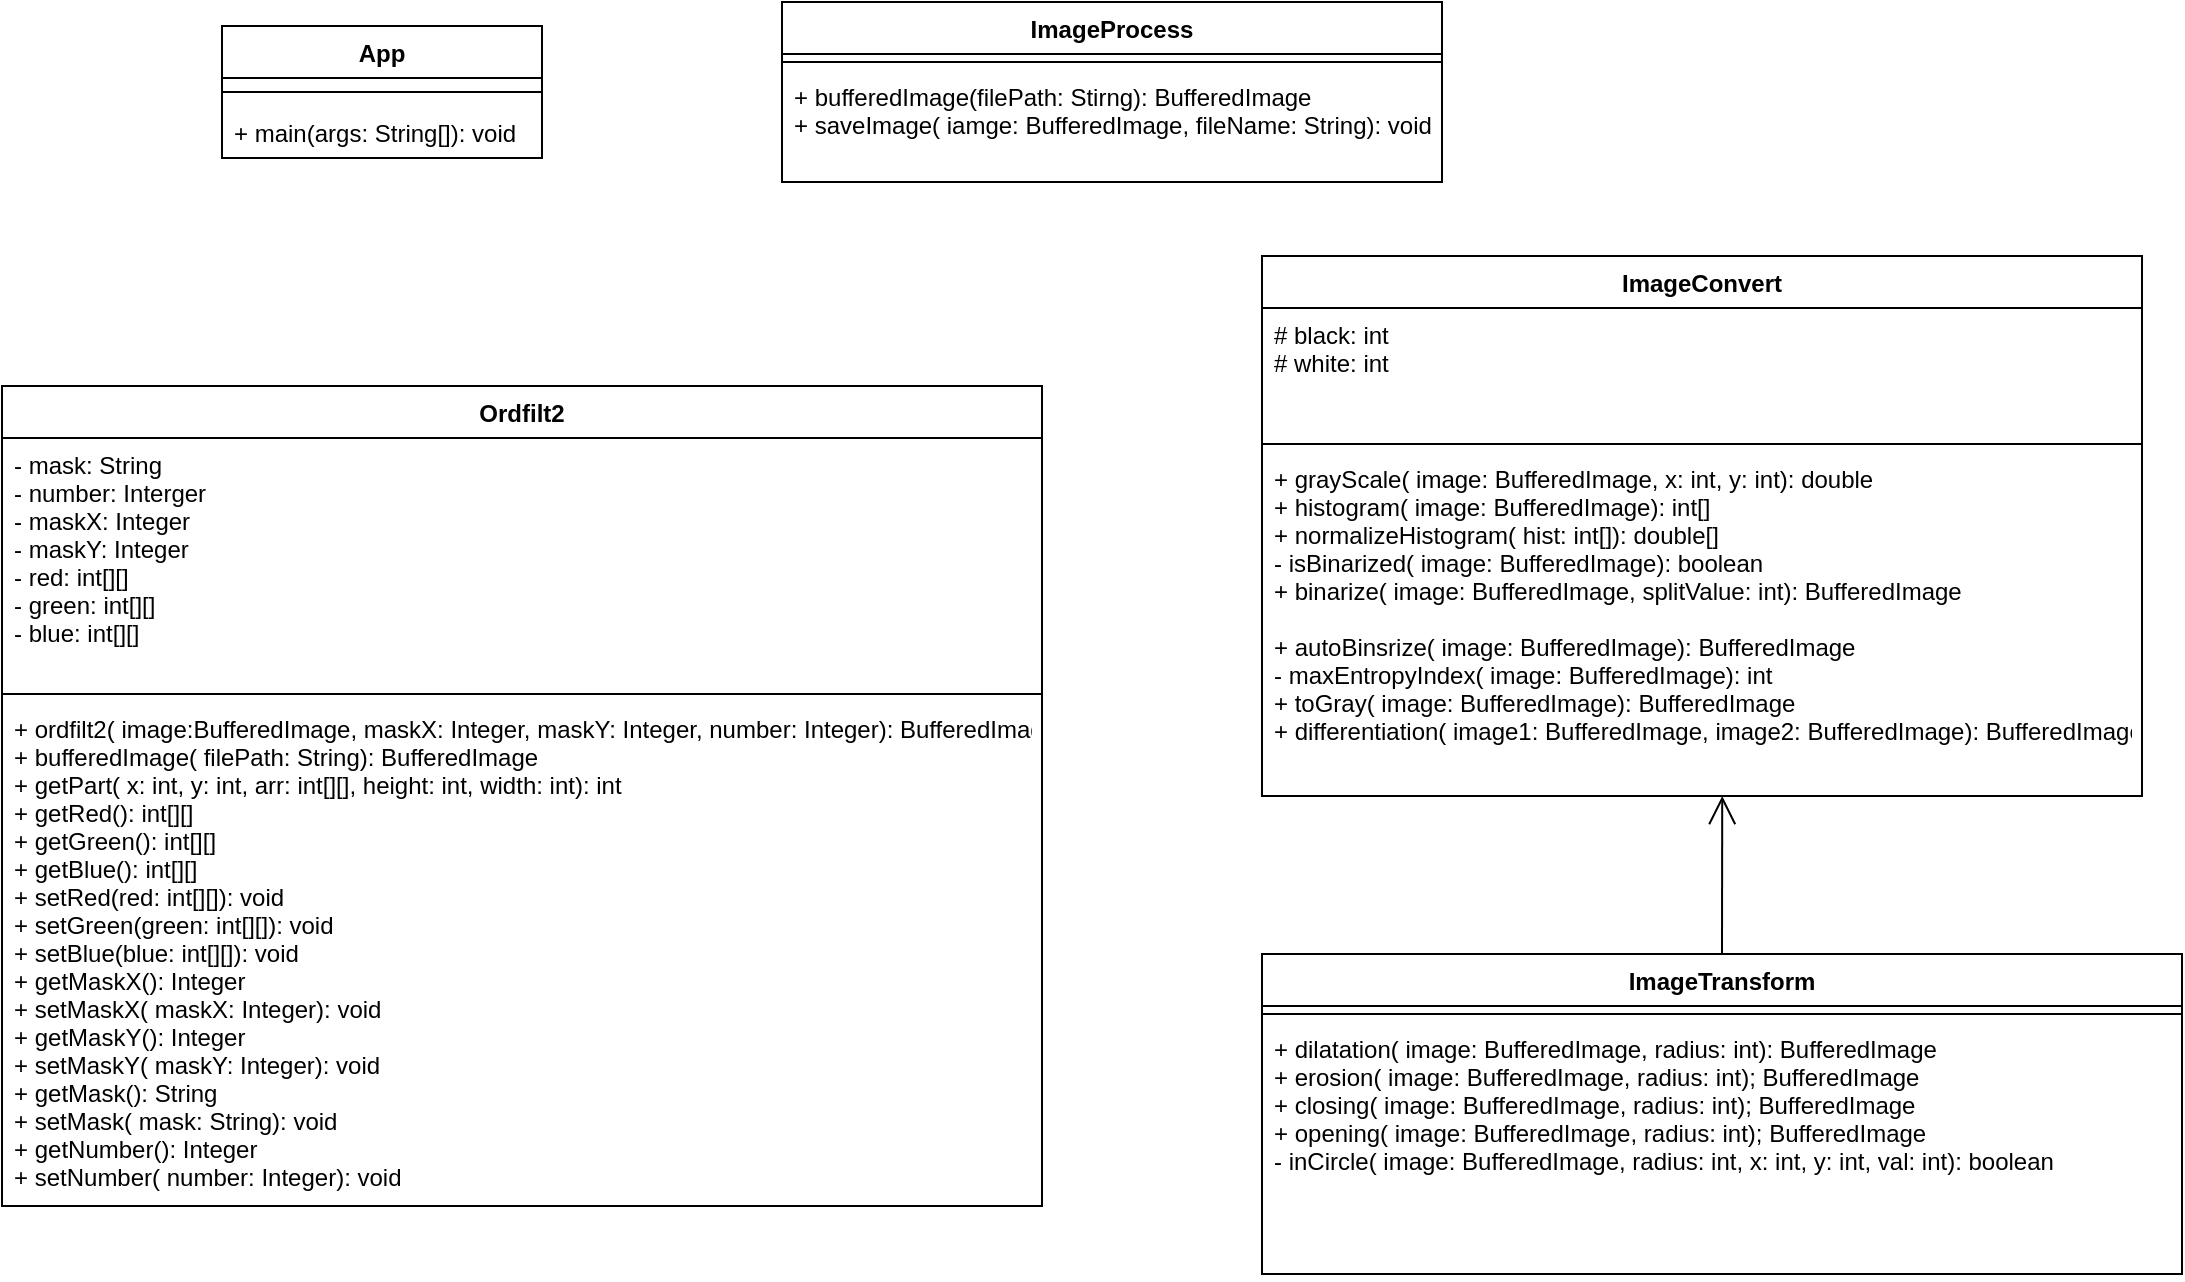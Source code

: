 <mxfile version="10.6.6" type="device"><diagram id="gnFNpRYF3rrFBi0ZY-wQ" name="Page-1"><mxGraphModel dx="1010" dy="577" grid="1" gridSize="10" guides="1" tooltips="1" connect="1" arrows="1" fold="1" page="1" pageScale="1" pageWidth="827" pageHeight="1169" math="0" shadow="0"><root><mxCell id="0"/><mxCell id="1" parent="0"/><mxCell id="xt45OHaY288_jbGZtXkl-1" value="App" style="swimlane;fontStyle=1;align=center;verticalAlign=top;childLayout=stackLayout;horizontal=1;startSize=26;horizontalStack=0;resizeParent=1;resizeParentMax=0;resizeLast=0;collapsible=1;marginBottom=0;" vertex="1" parent="1"><mxGeometry x="160" y="67" width="160" height="66" as="geometry"/></mxCell><mxCell id="xt45OHaY288_jbGZtXkl-3" value="" style="line;strokeWidth=1;fillColor=none;align=left;verticalAlign=middle;spacingTop=-1;spacingLeft=3;spacingRight=3;rotatable=0;labelPosition=right;points=[];portConstraint=eastwest;" vertex="1" parent="xt45OHaY288_jbGZtXkl-1"><mxGeometry y="26" width="160" height="14" as="geometry"/></mxCell><mxCell id="xt45OHaY288_jbGZtXkl-4" value="+ main(args: String[]): void" style="text;strokeColor=none;fillColor=none;align=left;verticalAlign=top;spacingLeft=4;spacingRight=4;overflow=hidden;rotatable=0;points=[[0,0.5],[1,0.5]];portConstraint=eastwest;" vertex="1" parent="xt45OHaY288_jbGZtXkl-1"><mxGeometry y="40" width="160" height="26" as="geometry"/></mxCell><mxCell id="xt45OHaY288_jbGZtXkl-5" value="ImageConvert" style="swimlane;fontStyle=1;align=center;verticalAlign=top;childLayout=stackLayout;horizontal=1;startSize=26;horizontalStack=0;resizeParent=1;resizeParentMax=0;resizeLast=0;collapsible=1;marginBottom=0;" vertex="1" parent="1"><mxGeometry x="680" y="182" width="440" height="270" as="geometry"/></mxCell><mxCell id="xt45OHaY288_jbGZtXkl-6" value="# black: int&#xA;# white: int&#xA;" style="text;strokeColor=none;fillColor=none;align=left;verticalAlign=top;spacingLeft=4;spacingRight=4;overflow=hidden;rotatable=0;points=[[0,0.5],[1,0.5]];portConstraint=eastwest;" vertex="1" parent="xt45OHaY288_jbGZtXkl-5"><mxGeometry y="26" width="440" height="64" as="geometry"/></mxCell><mxCell id="xt45OHaY288_jbGZtXkl-7" value="" style="line;strokeWidth=1;fillColor=none;align=left;verticalAlign=middle;spacingTop=-1;spacingLeft=3;spacingRight=3;rotatable=0;labelPosition=right;points=[];portConstraint=eastwest;" vertex="1" parent="xt45OHaY288_jbGZtXkl-5"><mxGeometry y="90" width="440" height="8" as="geometry"/></mxCell><mxCell id="xt45OHaY288_jbGZtXkl-8" value="+ grayScale( image: BufferedImage, x: int, y: int): double&#xA;+ histogram( image: BufferedImage): int[]&#xA;+ normalizeHistogram( hist: int[]): double[]&#xA;- isBinarized( image: BufferedImage): boolean&#xA;+ binarize( image: BufferedImage, splitValue: int): BufferedImage&#xA; &#xA;+ autoBinsrize( image: BufferedImage): BufferedImage&#xA;- maxEntropyIndex( image: BufferedImage): int&#xA;+ toGray( image: BufferedImage): BufferedImage&#xA;+ differentiation( image1: BufferedImage, image2: BufferedImage): BufferedImage&#xA;" style="text;strokeColor=none;fillColor=none;align=left;verticalAlign=top;spacingLeft=4;spacingRight=4;overflow=hidden;rotatable=0;points=[[0,0.5],[1,0.5]];portConstraint=eastwest;" vertex="1" parent="xt45OHaY288_jbGZtXkl-5"><mxGeometry y="98" width="440" height="172" as="geometry"/></mxCell><mxCell id="xt45OHaY288_jbGZtXkl-9" value="ImageProcess" style="swimlane;fontStyle=1;align=center;verticalAlign=top;childLayout=stackLayout;horizontal=1;startSize=26;horizontalStack=0;resizeParent=1;resizeParentMax=0;resizeLast=0;collapsible=1;marginBottom=0;" vertex="1" parent="1"><mxGeometry x="440" y="55" width="330" height="90" as="geometry"/></mxCell><mxCell id="xt45OHaY288_jbGZtXkl-11" value="" style="line;strokeWidth=1;fillColor=none;align=left;verticalAlign=middle;spacingTop=-1;spacingLeft=3;spacingRight=3;rotatable=0;labelPosition=right;points=[];portConstraint=eastwest;" vertex="1" parent="xt45OHaY288_jbGZtXkl-9"><mxGeometry y="26" width="330" height="8" as="geometry"/></mxCell><mxCell id="xt45OHaY288_jbGZtXkl-12" value="+ bufferedImage(filePath: Stirng): BufferedImage&#xA;+ saveImage( iamge: BufferedImage, fileName: String): void&#xA;" style="text;strokeColor=none;fillColor=none;align=left;verticalAlign=top;spacingLeft=4;spacingRight=4;overflow=hidden;rotatable=0;points=[[0,0.5],[1,0.5]];portConstraint=eastwest;" vertex="1" parent="xt45OHaY288_jbGZtXkl-9"><mxGeometry y="34" width="330" height="56" as="geometry"/></mxCell><mxCell id="xt45OHaY288_jbGZtXkl-13" value="ImageTransform" style="swimlane;fontStyle=1;align=center;verticalAlign=top;childLayout=stackLayout;horizontal=1;startSize=26;horizontalStack=0;resizeParent=1;resizeParentMax=0;resizeLast=0;collapsible=1;marginBottom=0;" vertex="1" parent="1"><mxGeometry x="680" y="531" width="460" height="160" as="geometry"/></mxCell><mxCell id="xt45OHaY288_jbGZtXkl-15" value="" style="line;strokeWidth=1;fillColor=none;align=left;verticalAlign=middle;spacingTop=-1;spacingLeft=3;spacingRight=3;rotatable=0;labelPosition=right;points=[];portConstraint=eastwest;" vertex="1" parent="xt45OHaY288_jbGZtXkl-13"><mxGeometry y="26" width="460" height="8" as="geometry"/></mxCell><mxCell id="xt45OHaY288_jbGZtXkl-16" value="+ dilatation( image: BufferedImage, radius: int): BufferedImage&#xA;+ erosion( image: BufferedImage, radius: int); BufferedImage&#xA;+ closing( image: BufferedImage, radius: int); BufferedImage&#xA;+ opening( image: BufferedImage, radius: int); BufferedImage&#xA;- inCircle( image: BufferedImage, radius: int, x: int, y: int, val: int): boolean&#xA;" style="text;strokeColor=none;fillColor=none;align=left;verticalAlign=top;spacingLeft=4;spacingRight=4;overflow=hidden;rotatable=0;points=[[0,0.5],[1,0.5]];portConstraint=eastwest;" vertex="1" parent="xt45OHaY288_jbGZtXkl-13"><mxGeometry y="34" width="460" height="126" as="geometry"/></mxCell><mxCell id="xt45OHaY288_jbGZtXkl-17" value="Ordfilt2" style="swimlane;fontStyle=1;align=center;verticalAlign=top;childLayout=stackLayout;horizontal=1;startSize=26;horizontalStack=0;resizeParent=1;resizeParentMax=0;resizeLast=0;collapsible=1;marginBottom=0;" vertex="1" parent="1"><mxGeometry x="50" y="247" width="520" height="410" as="geometry"/></mxCell><mxCell id="xt45OHaY288_jbGZtXkl-18" value="- mask: String&#xA;- number: Interger&#xA;- maskX: Integer&#xA;- maskY: Integer&#xA;- red: int[][]&#xA;- green: int[][]&#xA;- blue: int[][]&#xA;" style="text;strokeColor=none;fillColor=none;align=left;verticalAlign=top;spacingLeft=4;spacingRight=4;overflow=hidden;rotatable=0;points=[[0,0.5],[1,0.5]];portConstraint=eastwest;" vertex="1" parent="xt45OHaY288_jbGZtXkl-17"><mxGeometry y="26" width="520" height="124" as="geometry"/></mxCell><mxCell id="xt45OHaY288_jbGZtXkl-19" value="" style="line;strokeWidth=1;fillColor=none;align=left;verticalAlign=middle;spacingTop=-1;spacingLeft=3;spacingRight=3;rotatable=0;labelPosition=right;points=[];portConstraint=eastwest;" vertex="1" parent="xt45OHaY288_jbGZtXkl-17"><mxGeometry y="150" width="520" height="8" as="geometry"/></mxCell><mxCell id="xt45OHaY288_jbGZtXkl-20" value="+ ordfilt2( image:BufferedImage, maskX: Integer, maskY: Integer, number: Integer): BufferedImage&#xA;+ bufferedImage( filePath: String): BufferedImage&#xA;+ getPart( x: int, y: int, arr: int[][], height: int, width: int): int&#xA;+ getRed(): int[][]&#xA;+ getGreen(): int[][]&#xA;+ getBlue(): int[][]&#xA;+ setRed(red: int[][]): void&#xA;+ setGreen(green: int[][]): void&#xA;+ setBlue(blue: int[][]): void&#xA;+ getMaskX(): Integer&#xA;+ setMaskX( maskX: Integer): void&#xA;+ getMaskY(): Integer&#xA;+ setMaskY( maskY: Integer): void&#xA;+ getMask(): String&#xA;+ setMask( mask: String): void&#xA;+ getNumber(): Integer&#xA;+ setNumber( number: Integer): void&#xA;&#xA;&#xA;" style="text;strokeColor=none;fillColor=none;align=left;verticalAlign=top;spacingLeft=4;spacingRight=4;overflow=hidden;rotatable=0;points=[[0,0.5],[1,0.5]];portConstraint=eastwest;" vertex="1" parent="xt45OHaY288_jbGZtXkl-17"><mxGeometry y="158" width="520" height="252" as="geometry"/></mxCell><mxCell id="xt45OHaY288_jbGZtXkl-22" value="" style="endArrow=open;endFill=1;endSize=12;html=1;exitX=0.5;exitY=0;exitDx=0;exitDy=0;entryX=0.523;entryY=1;entryDx=0;entryDy=0;entryPerimeter=0;" edge="1" parent="1" source="xt45OHaY288_jbGZtXkl-13" target="xt45OHaY288_jbGZtXkl-8"><mxGeometry width="160" relative="1" as="geometry"><mxPoint x="830" y="480" as="sourcePoint"/><mxPoint x="990" y="480" as="targetPoint"/></mxGeometry></mxCell></root></mxGraphModel></diagram></mxfile>